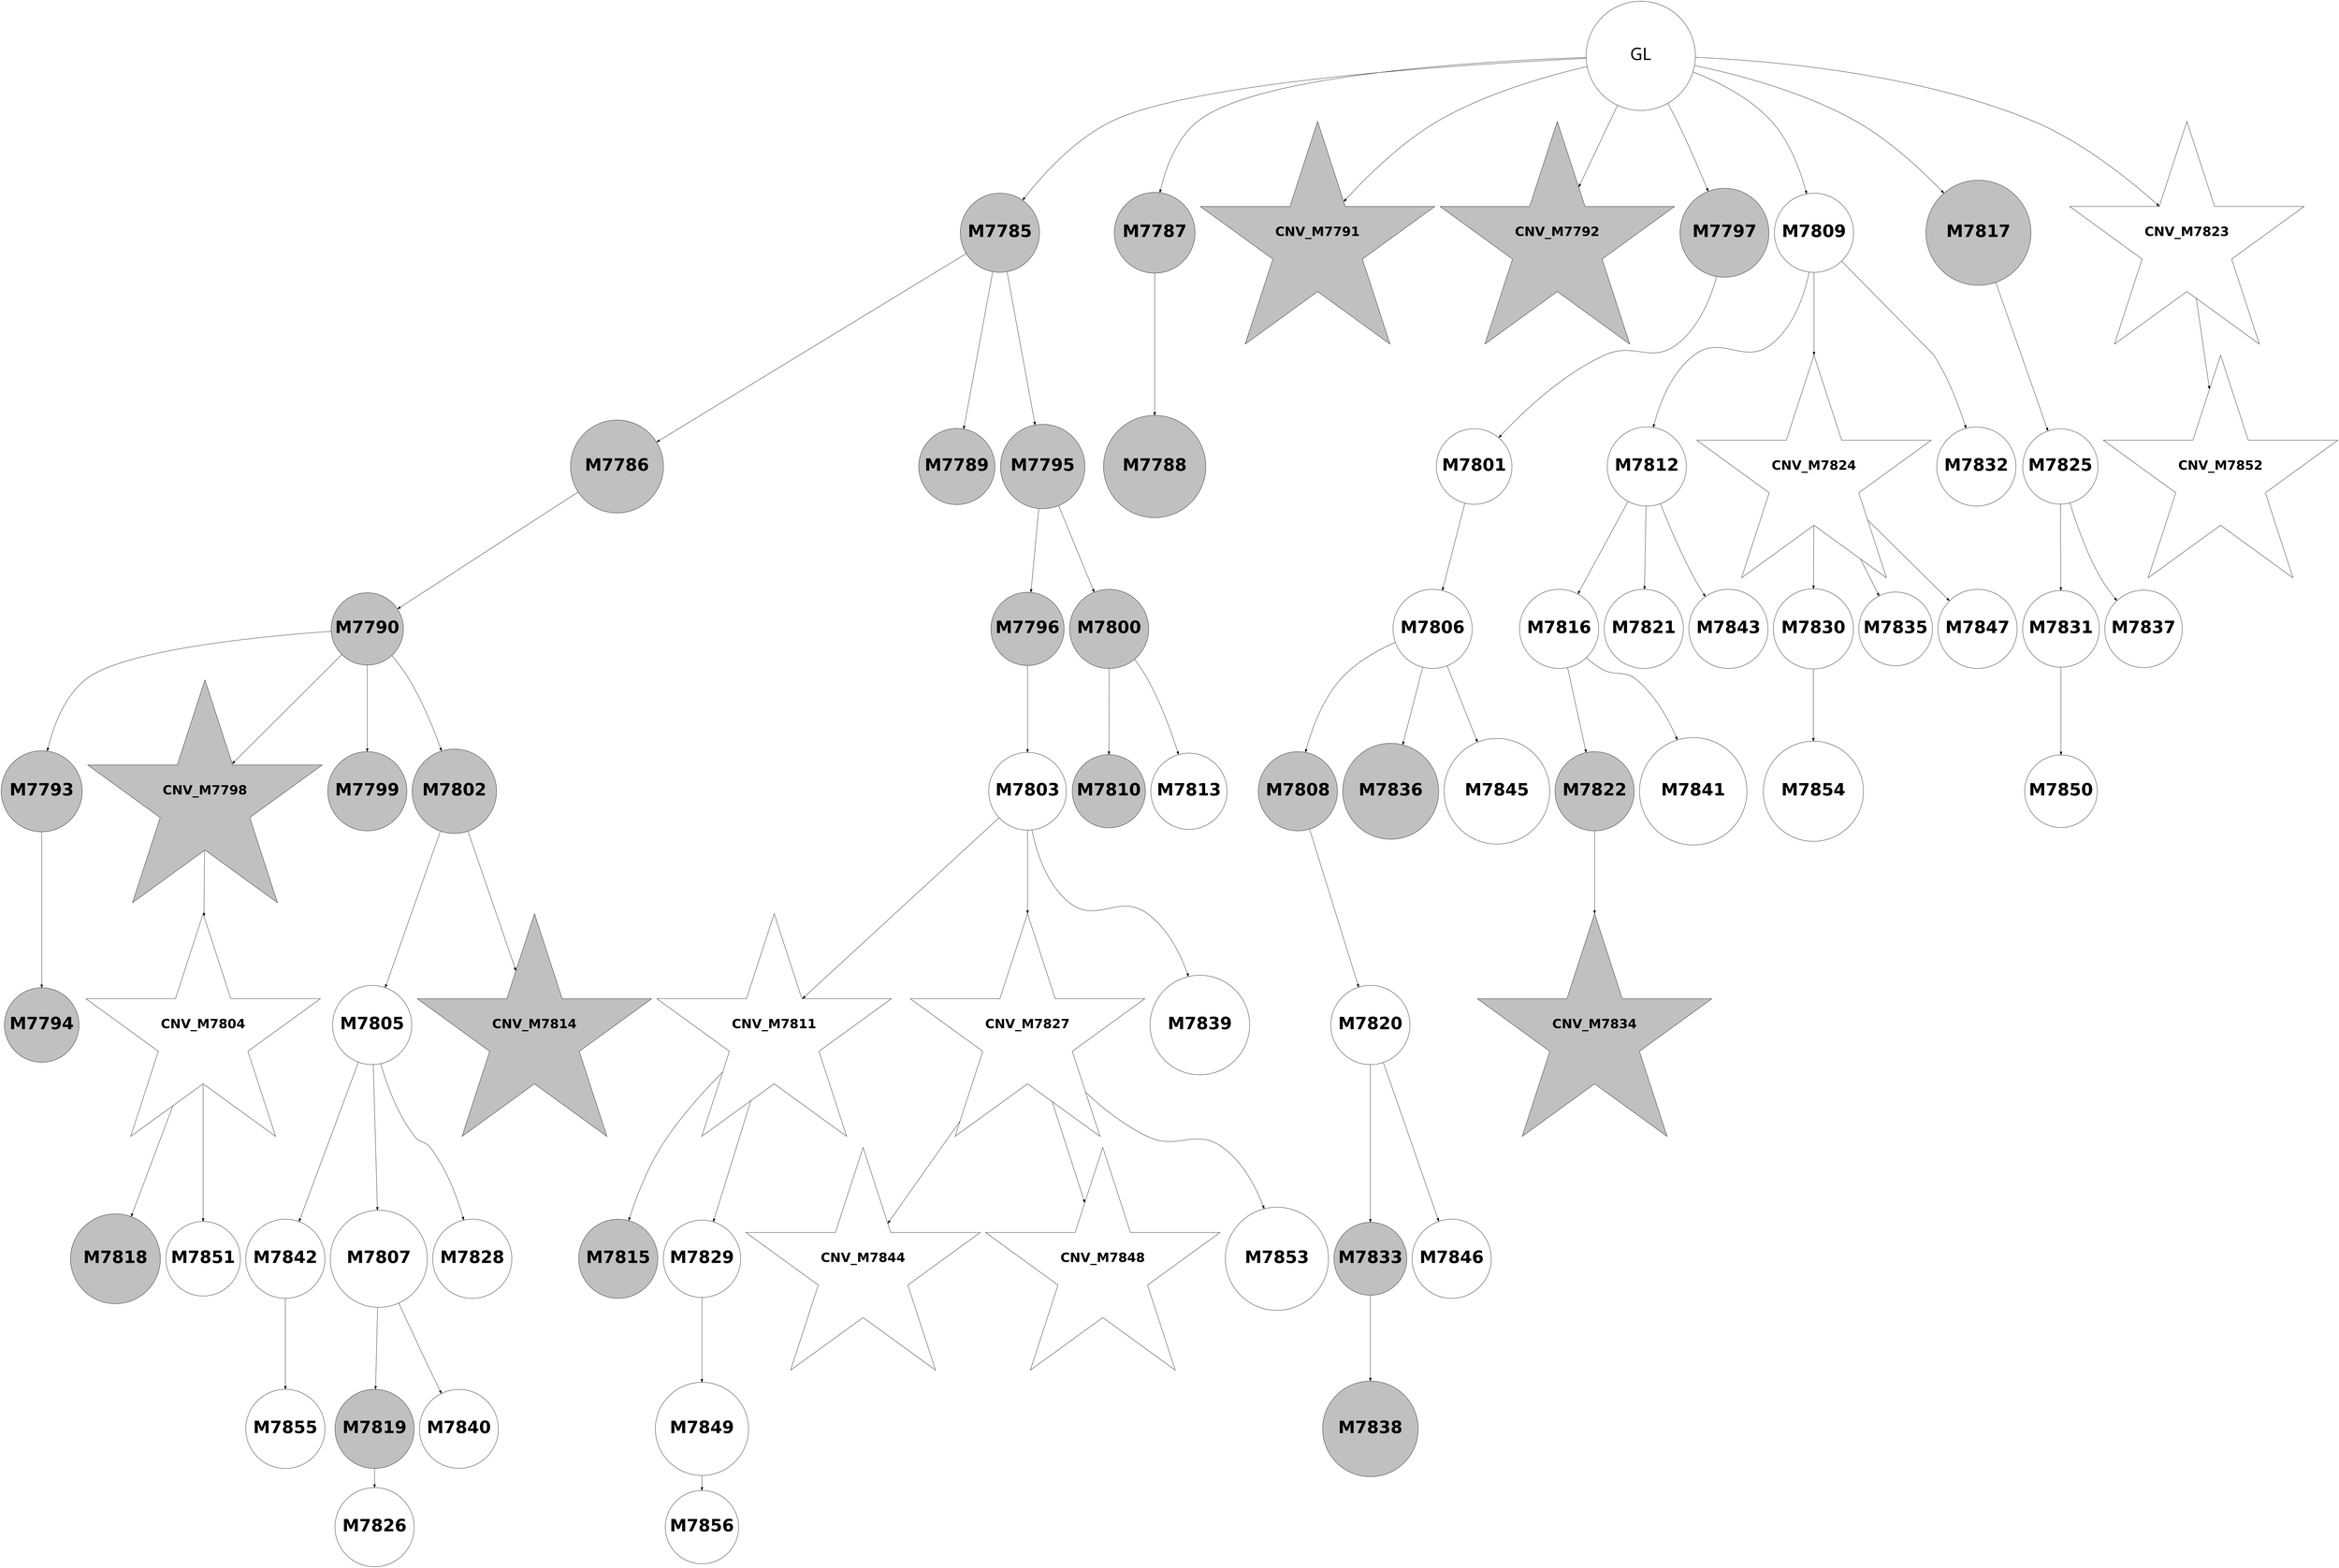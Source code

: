 digraph G { 
7878 -> 7891;
7820 -> 7821;
7820 -> 7823;
7820 -> 7827;
7820 -> 7828;
7820 -> 7833;
7820 -> 7845;
7820 -> 7853;
7820 -> 7859;
7821 -> 7822;
7821 -> 7825;
7821 -> 7831;
7885 -> 7892;
7822 -> 7826;
7823 -> 7824;
7826 -> 7829;
7826 -> 7834;
7826 -> 7835;
7826 -> 7838;
7829 -> 7830;
7831 -> 7832;
7831 -> 7836;
7832 -> 7839;
7833 -> 7837;
7834 -> 7840;
7836 -> 7846;
7836 -> 7849;
7837 -> 7842;
7838 -> 7841;
7838 -> 7850;
7839 -> 7847;
7839 -> 7863;
7839 -> 7875;
7840 -> 7854;
7840 -> 7887;
7841 -> 7843;
7841 -> 7864;
7841 -> 7878;
7842 -> 7844;
7842 -> 7872;
7842 -> 7881;
7843 -> 7855;
7843 -> 7876;
7844 -> 7856;
7845 -> 7848;
7845 -> 7860;
7845 -> 7868;
7847 -> 7851;
7847 -> 7865;
7848 -> 7852;
7848 -> 7857;
7848 -> 7879;
7852 -> 7858;
7852 -> 7877;
7853 -> 7861;
7855 -> 7862;
7856 -> 7869;
7856 -> 7882;
7858 -> 7870;
7859 -> 7888;
7860 -> 7866;
7860 -> 7871;
7860 -> 7883;
7861 -> 7867;
7861 -> 7873;
7863 -> 7880;
7863 -> 7884;
7863 -> 7889;
7865 -> 7885;
7866 -> 7890;
7867 -> 7886;
7869 -> 7874;
7820 [label="GL" fontname="arial-bold" fontsize=56 width=5 height=5];
7821 [shape=circle style=filled fillcolor=grey fontname="helvetica-bold" fontsize=56 label="M7785" width=1 height=2 ];
7822 [shape=circle style=filled fillcolor=grey fontname="helvetica-bold" fontsize=56 label="M7786" width=4.25 height=2 ];
7823 [shape=circle style=filled fillcolor=grey fontname="helvetica-bold" fontsize=56 label="M7787" width=3.69 height=2 ];
7824 [shape=circle style=filled fillcolor=grey fontname="helvetica-bold" fontsize=56 label="M7788" width=4.68 height=2 ];
7825 [shape=circle style=filled fillcolor=grey fontname="helvetica-bold" fontsize=56 label="M7789" width=3.49 height=2 ];
7826 [shape=circle style=filled fillcolor=grey fontname="helvetica-bold" fontsize=56 label="M7790" width=3.3 height=2 ];
7827 [shape=star style=filled fillcolor=grey fontname="helvetica-bold" fontsize=42 label="CNV_M7791"];
7828 [shape=star style=filled fillcolor=grey fontname="helvetica-bold" fontsize=42 label="CNV_M7792"];
7829 [shape=circle style=filled fillcolor=grey fontname="helvetica-bold" fontsize=56 label="M7793" width=3.71 height=2 ];
7830 [shape=circle style=filled fillcolor=grey fontname="helvetica-bold" fontsize=56 label="M7794" width=2.64 height=2 ];
7831 [shape=circle style=filled fillcolor=grey fontname="helvetica-bold" fontsize=56 label="M7795" width=3.86 height=2 ];
7832 [shape=circle style=filled fillcolor=grey fontname="helvetica-bold" fontsize=56 label="M7796" width=2.98 height=2 ];
7833 [shape=circle style=filled fillcolor=grey fontname="helvetica-bold" fontsize=56 label="M7797" width=4.07 height=2 ];
7834 [shape=star style=filled fillcolor=grey fontname="helvetica-bold" fontsize=42 label="CNV_M7798"];
7835 [shape=circle style=filled fillcolor=grey fontname="helvetica-bold" fontsize=56 label="M7799" width=0.67 height=2 ];
7836 [shape=circle style=filled fillcolor=grey fontname="helvetica-bold" fontsize=56 label="M7800" width=1 height=2 ];
7837 [shape=circle style=filled fillcolor=white fontname="helvetica-bold" fontsize=56 label="M7801" width=3.46 height=2 ];
7838 [shape=circle style=filled fillcolor=grey fontname="helvetica-bold" fontsize=56 label="M7802" width=3.86 height=2 ];
7839 [shape=circle style=filled fillcolor=white fontname="helvetica-bold" fontsize=56 label="M7803" width=2.14 height=2 ];
7840 [shape=star style=filled fillcolor=white fontname="helvetica-bold" fontsize=42 label="CNV_M7804"];
7841 [shape=circle style=filled fillcolor=white fontname="helvetica-bold" fontsize=56 label="M7805" width=0.22 height=2 ];
7842 [shape=circle style=filled fillcolor=white fontname="helvetica-bold" fontsize=56 label="M7806" width=0.83 height=2 ];
7843 [shape=circle style=filled fillcolor=white fontname="helvetica-bold" fontsize=56 label="M7807" width=4.44 height=2 ];
7844 [shape=circle style=filled fillcolor=grey fontname="helvetica-bold" fontsize=56 label="M7808" width=0.58 height=2 ];
7845 [shape=circle style=filled fillcolor=white fontname="helvetica-bold" fontsize=56 label="M7809" width=0.55 height=2 ];
7846 [shape=circle style=filled fillcolor=grey fontname="helvetica-bold" fontsize=56 label="M7810" width=3.35 height=2 ];
7847 [shape=star style=filled fillcolor=white fontname="helvetica-bold" fontsize=42 label="CNV_M7811"];
7848 [shape=circle style=filled fillcolor=white fontname="helvetica-bold" fontsize=56 label="M7812" width=0.83 height=2 ];
7849 [shape=circle style=filled fillcolor=white fontname="helvetica-bold" fontsize=56 label="M7813" width=2.35 height=2 ];
7850 [shape=star style=filled fillcolor=grey fontname="helvetica-bold" fontsize=42 label="CNV_M7814"];
7851 [shape=circle style=filled fillcolor=grey fontname="helvetica-bold" fontsize=56 label="M7815" width=1.97 height=2 ];
7852 [shape=circle style=filled fillcolor=white fontname="helvetica-bold" fontsize=56 label="M7816" width=0.54 height=2 ];
7853 [shape=circle style=filled fillcolor=grey fontname="helvetica-bold" fontsize=56 label="M7817" width=4.81 height=2 ];
7854 [shape=circle style=filled fillcolor=grey fontname="helvetica-bold" fontsize=56 label="M7818" width=4.11 height=2 ];
7855 [shape=circle style=filled fillcolor=grey fontname="helvetica-bold" fontsize=56 label="M7819" width=0 height=2 ];
7856 [shape=circle style=filled fillcolor=white fontname="helvetica-bold" fontsize=56 label="M7820" width=0.34 height=2 ];
7857 [shape=circle style=filled fillcolor=white fontname="helvetica-bold" fontsize=56 label="M7821" width=1.75 height=2 ];
7858 [shape=circle style=filled fillcolor=grey fontname="helvetica-bold" fontsize=56 label="M7822" width=2 height=2 ];
7859 [shape=star style=filled fillcolor=white fontname="helvetica-bold" fontsize=42 label="CNV_M7823"];
7860 [shape=star style=filled fillcolor=white fontname="helvetica-bold" fontsize=42 label="CNV_M7824"];
7861 [shape=circle style=filled fillcolor=white fontname="helvetica-bold" fontsize=56 label="M7825" width=2.44 height=2 ];
7862 [shape=circle style=filled fillcolor=white fontname="helvetica-bold" fontsize=56 label="M7826" width=1.18 height=2 ];
7863 [shape=star style=filled fillcolor=white fontname="helvetica-bold" fontsize=42 label="CNV_M7827"];
7864 [shape=circle style=filled fillcolor=white fontname="helvetica-bold" fontsize=56 label="M7828" width=0.91 height=2 ];
7865 [shape=circle style=filled fillcolor=white fontname="helvetica-bold" fontsize=56 label="M7829" width=2.2 height=2 ];
7866 [shape=circle style=filled fillcolor=white fontname="helvetica-bold" fontsize=56 label="M7830" width=3.66 height=2 ];
7867 [shape=circle style=filled fillcolor=white fontname="helvetica-bold" fontsize=56 label="M7831" width=2.25 height=2 ];
7868 [shape=circle style=filled fillcolor=white fontname="helvetica-bold" fontsize=56 label="M7832" width=0.45 height=2 ];
7869 [shape=circle style=filled fillcolor=grey fontname="helvetica-bold" fontsize=56 label="M7833" width=3.11 height=2 ];
7870 [shape=star style=filled fillcolor=grey fontname="helvetica-bold" fontsize=42 label="CNV_M7834"];
7871 [shape=circle style=filled fillcolor=white fontname="helvetica-bold" fontsize=56 label="M7835" width=2.86 height=2 ];
7872 [shape=circle style=filled fillcolor=grey fontname="helvetica-bold" fontsize=56 label="M7836" width=4.39 height=2 ];
7873 [shape=circle style=filled fillcolor=white fontname="helvetica-bold" fontsize=56 label="M7837" width=2.16 height=2 ];
7874 [shape=circle style=filled fillcolor=grey fontname="helvetica-bold" fontsize=56 label="M7838" width=4.37 height=2 ];
7875 [shape=circle style=filled fillcolor=white fontname="helvetica-bold" fontsize=56 label="M7839" width=4.55 height=2 ];
7876 [shape=circle style=filled fillcolor=white fontname="helvetica-bold" fontsize=56 label="M7840" width=3.61 height=2 ];
7877 [shape=circle style=filled fillcolor=white fontname="helvetica-bold" fontsize=56 label="M7841" width=4.91 height=2 ];
7878 [shape=circle style=filled fillcolor=white fontname="helvetica-bold" fontsize=56 label="M7842" width=0.56 height=2 ];
7879 [shape=circle style=filled fillcolor=white fontname="helvetica-bold" fontsize=56 label="M7843" width=0.22 height=2 ];
7880 [shape=star style=filled fillcolor=white fontname="helvetica-bold" fontsize=42 label="CNV_M7844"];
7881 [shape=circle style=filled fillcolor=white fontname="helvetica-bold" fontsize=56 label="M7845" width=4.83 height=2 ];
7882 [shape=circle style=filled fillcolor=white fontname="helvetica-bold" fontsize=56 label="M7846" width=1.19 height=2 ];
7883 [shape=circle style=filled fillcolor=white fontname="helvetica-bold" fontsize=56 label="M7847" width=0.01 height=2 ];
7884 [shape=star style=filled fillcolor=white fontname="helvetica-bold" fontsize=42 label="CNV_M7848"];
7885 [shape=circle style=filled fillcolor=white fontname="helvetica-bold" fontsize=56 label="M7849" width=4.27 height=2 ];
7886 [shape=circle style=filled fillcolor=white fontname="helvetica-bold" fontsize=56 label="M7850" width=3.16 height=2 ];
7887 [shape=circle style=filled fillcolor=white fontname="helvetica-bold" fontsize=56 label="M7851" width=2.64 height=2 ];
7888 [shape=star style=filled fillcolor=white fontname="helvetica-bold" fontsize=42 label="CNV_M7852"];
7889 [shape=circle style=filled fillcolor=white fontname="helvetica-bold" fontsize=56 label="M7853" width=4.72 height=2 ];
7890 [shape=circle style=filled fillcolor=white fontname="helvetica-bold" fontsize=56 label="M7854" width=4.58 height=2 ];
7891 [shape=circle style=filled fillcolor=white fontname="helvetica-bold" fontsize=56 label="M7855" width=0.95 height=2 ];
7892 [shape=circle style=filled fillcolor=white fontname="helvetica-bold" fontsize=56 label="M7856" width=2.92 height=2 ];
}